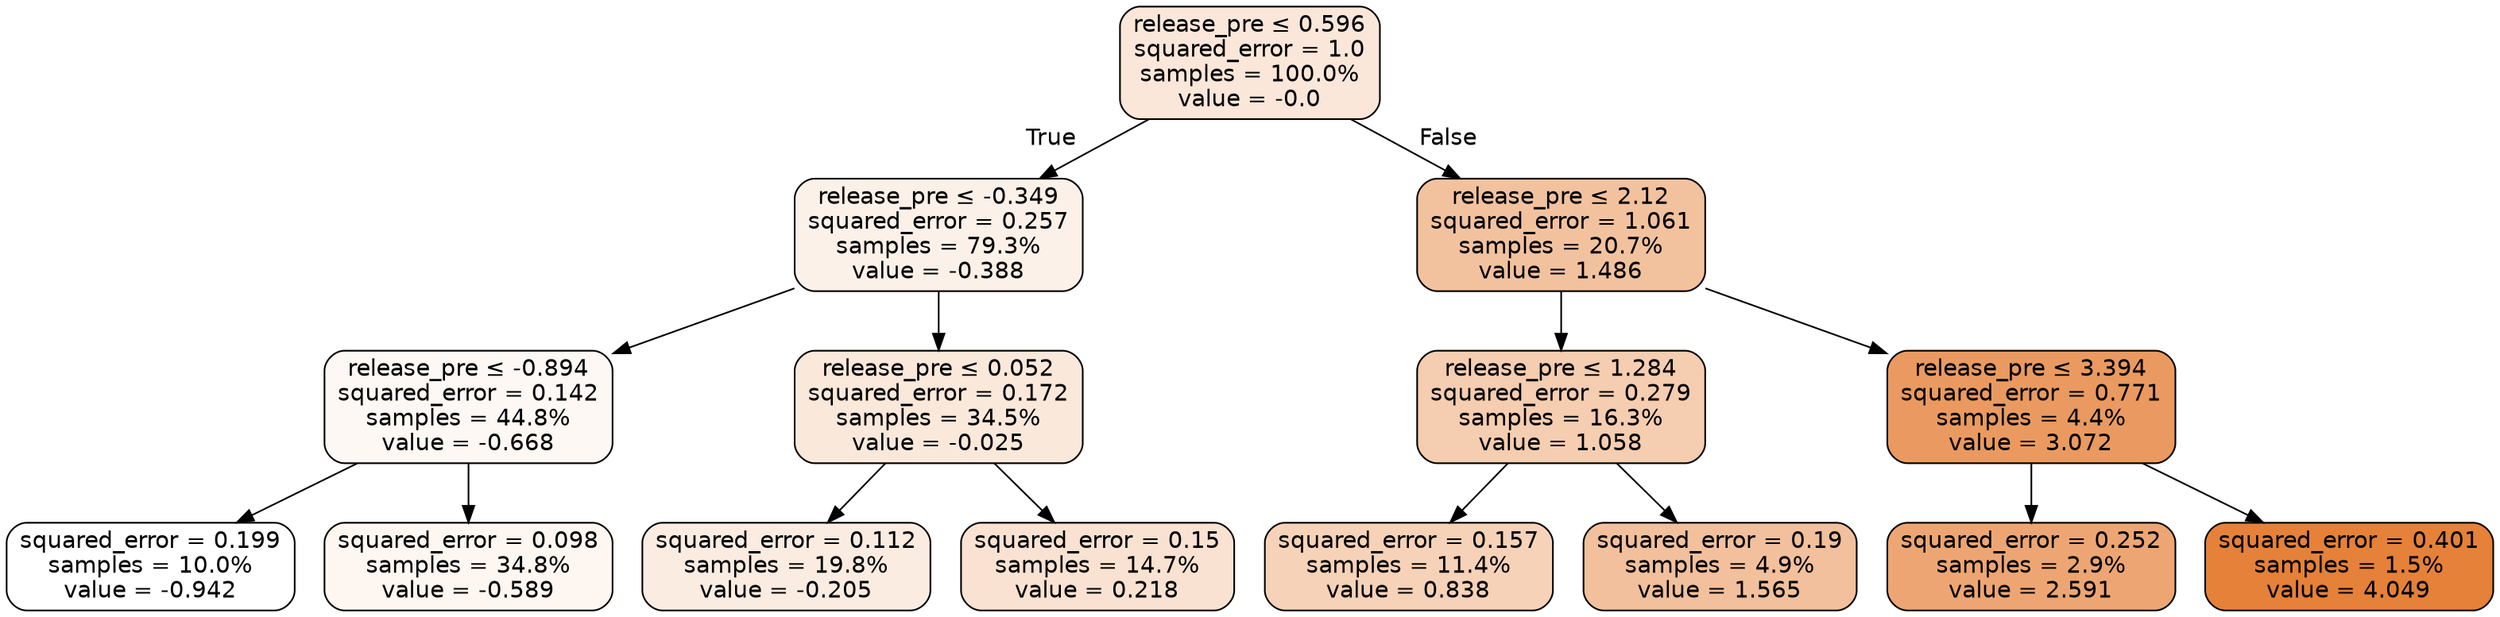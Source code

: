 digraph Tree {
node [shape=box, style="filled, rounded", color="black", fontname="helvetica"] ;
edge [fontname="helvetica"] ;
0 [label=<release_pre &le; 0.596<br/>squared_error = 1.0<br/>samples = 100.0%<br/>value = -0.0>, fillcolor="#fae7da"] ;
1 [label=<release_pre &le; -0.349<br/>squared_error = 0.257<br/>samples = 79.3%<br/>value = -0.388>, fillcolor="#fcf1e9"] ;
0 -> 1 [labeldistance=2.5, labelangle=45, headlabel="True"] ;
2 [label=<release_pre &le; -0.894<br/>squared_error = 0.142<br/>samples = 44.8%<br/>value = -0.668>, fillcolor="#fef8f4"] ;
1 -> 2 ;
3 [label=<squared_error = 0.199<br/>samples = 10.0%<br/>value = -0.942>, fillcolor="#ffffff"] ;
2 -> 3 ;
4 [label=<squared_error = 0.098<br/>samples = 34.8%<br/>value = -0.589>, fillcolor="#fdf6f1"] ;
2 -> 4 ;
5 [label=<release_pre &le; 0.052<br/>squared_error = 0.172<br/>samples = 34.5%<br/>value = -0.025>, fillcolor="#fae8db"] ;
1 -> 5 ;
6 [label=<squared_error = 0.112<br/>samples = 19.8%<br/>value = -0.205>, fillcolor="#fbece2"] ;
5 -> 6 ;
7 [label=<squared_error = 0.15<br/>samples = 14.7%<br/>value = 0.218>, fillcolor="#f9e2d1"] ;
5 -> 7 ;
8 [label=<release_pre &le; 2.12<br/>squared_error = 1.061<br/>samples = 20.7%<br/>value = 1.486>, fillcolor="#f2c29f"] ;
0 -> 8 [labeldistance=2.5, labelangle=-45, headlabel="False"] ;
9 [label=<release_pre &le; 1.284<br/>squared_error = 0.279<br/>samples = 16.3%<br/>value = 1.058>, fillcolor="#f5cdb0"] ;
8 -> 9 ;
10 [label=<squared_error = 0.157<br/>samples = 11.4%<br/>value = 0.838>, fillcolor="#f6d2b8"] ;
9 -> 10 ;
11 [label=<squared_error = 0.19<br/>samples = 4.9%<br/>value = 1.565>, fillcolor="#f2c09c"] ;
9 -> 11 ;
12 [label=<release_pre &le; 3.394<br/>squared_error = 0.771<br/>samples = 4.4%<br/>value = 3.072>, fillcolor="#ea9a60"] ;
8 -> 12 ;
13 [label=<squared_error = 0.252<br/>samples = 2.9%<br/>value = 2.591>, fillcolor="#eda673"] ;
12 -> 13 ;
14 [label=<squared_error = 0.401<br/>samples = 1.5%<br/>value = 4.049>, fillcolor="#e58139"] ;
12 -> 14 ;
}